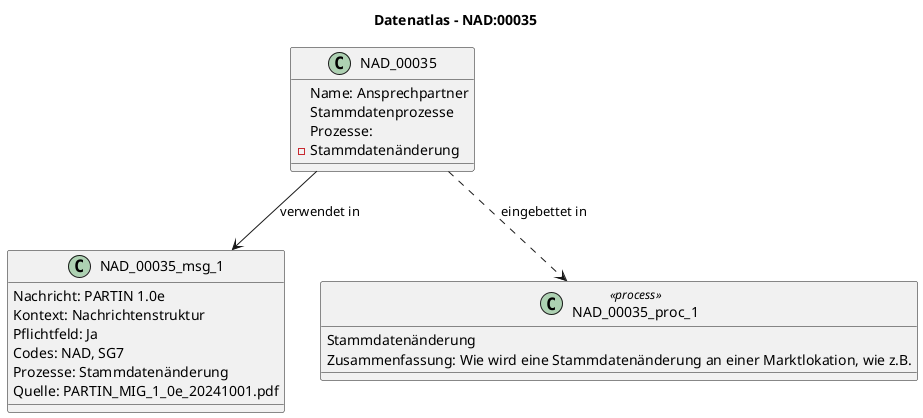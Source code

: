 @startuml
title Datenatlas – NAD:00035
class NAD_00035 {
  Name: Ansprechpartner
Stammdatenprozesse
  Prozesse:
    - Stammdatenänderung
}
class NAD_00035_msg_1 {
  Nachricht: PARTIN 1.0e
  Kontext: Nachrichtenstruktur
  Pflichtfeld: Ja
  Codes: NAD, SG7
  Prozesse: Stammdatenänderung
  Quelle: PARTIN_MIG_1_0e_20241001.pdf
}
NAD_00035 --> NAD_00035_msg_1 : verwendet in
class NAD_00035_proc_1 <<process>> {
  Stammdatenänderung
  Zusammenfassung: Wie wird eine Stammdatenänderung an einer Marktlokation, wie z.B.
}
NAD_00035 ..> NAD_00035_proc_1 : eingebettet in
@enduml